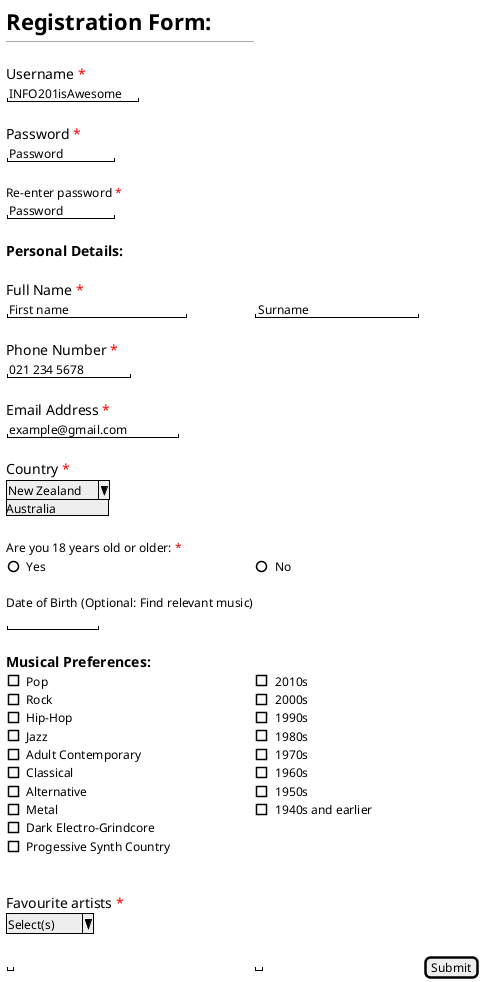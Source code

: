 @startsalt RegisterCustomer

{
<size:22><b>Registration Form:
--
.
<size:14>Username <color:red>*</color>
"INFO201isAwesome"   
.
<size:14><size:14>Password <color:red>*</color>
"Password     "
.
Re-enter password <color:red>*</color>
"Password     "
.
<size:14><b>Personal Details:
.
<size:14>Full Name <color:red>*</color>
"First name            "|"Surname             "
.
<size:14>Phone Number <color:red>*</color>
"021 234 5678   "
.
<size:14>Email Address <color:red>*</color>
"example@gmail.com    "
.
<size:14>Country <color:red>*</color>
^New Zealand^^Australia^
.
.
Are you 18 years old or older: <color:red>*</color>
()Yes | ()No
.
Date of Birth (Optional: Find relevant music)
"           "
.
<size:14><b>Musical Preferences:
[]Pop | []2010s
[]Rock|[]2000s
[]Hip-Hop|[]1990s
[]Jazz|[]1980s
[]Adult Contemporary|[]1970s
[]Classical|[]1960s
[]Alternative|[]1950s
[]Metal|[]1940s and earlier
[]Dark Electro-Grindcore
[]Progessive Synth Country
.
.
<size:14>Favourite artists <color:red>*</color>
^Select(s)^

.
""|""|[Submit]
}

@endsalt